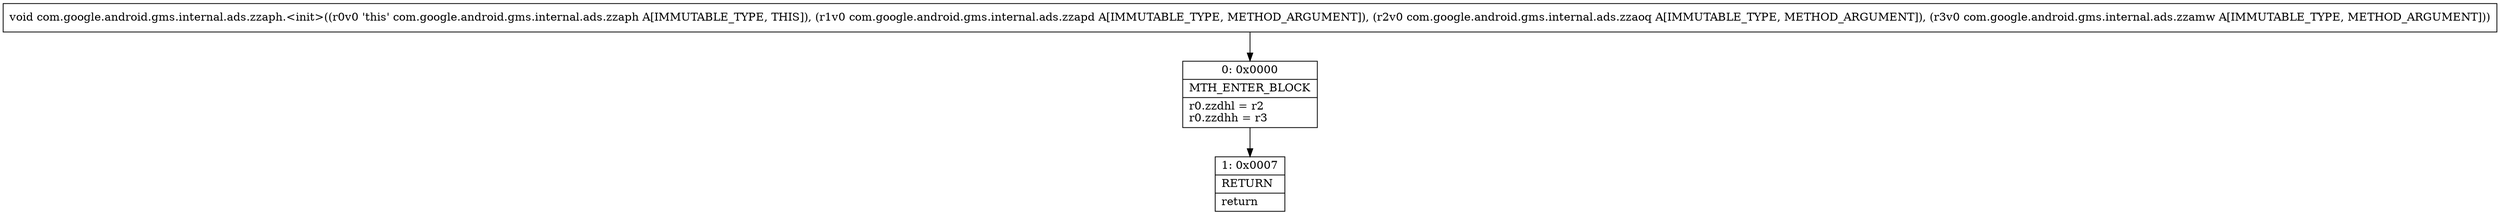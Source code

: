 digraph "CFG forcom.google.android.gms.internal.ads.zzaph.\<init\>(Lcom\/google\/android\/gms\/internal\/ads\/zzapd;Lcom\/google\/android\/gms\/internal\/ads\/zzaoq;Lcom\/google\/android\/gms\/internal\/ads\/zzamw;)V" {
Node_0 [shape=record,label="{0\:\ 0x0000|MTH_ENTER_BLOCK\l|r0.zzdhl = r2\lr0.zzdhh = r3\l}"];
Node_1 [shape=record,label="{1\:\ 0x0007|RETURN\l|return\l}"];
MethodNode[shape=record,label="{void com.google.android.gms.internal.ads.zzaph.\<init\>((r0v0 'this' com.google.android.gms.internal.ads.zzaph A[IMMUTABLE_TYPE, THIS]), (r1v0 com.google.android.gms.internal.ads.zzapd A[IMMUTABLE_TYPE, METHOD_ARGUMENT]), (r2v0 com.google.android.gms.internal.ads.zzaoq A[IMMUTABLE_TYPE, METHOD_ARGUMENT]), (r3v0 com.google.android.gms.internal.ads.zzamw A[IMMUTABLE_TYPE, METHOD_ARGUMENT])) }"];
MethodNode -> Node_0;
Node_0 -> Node_1;
}

